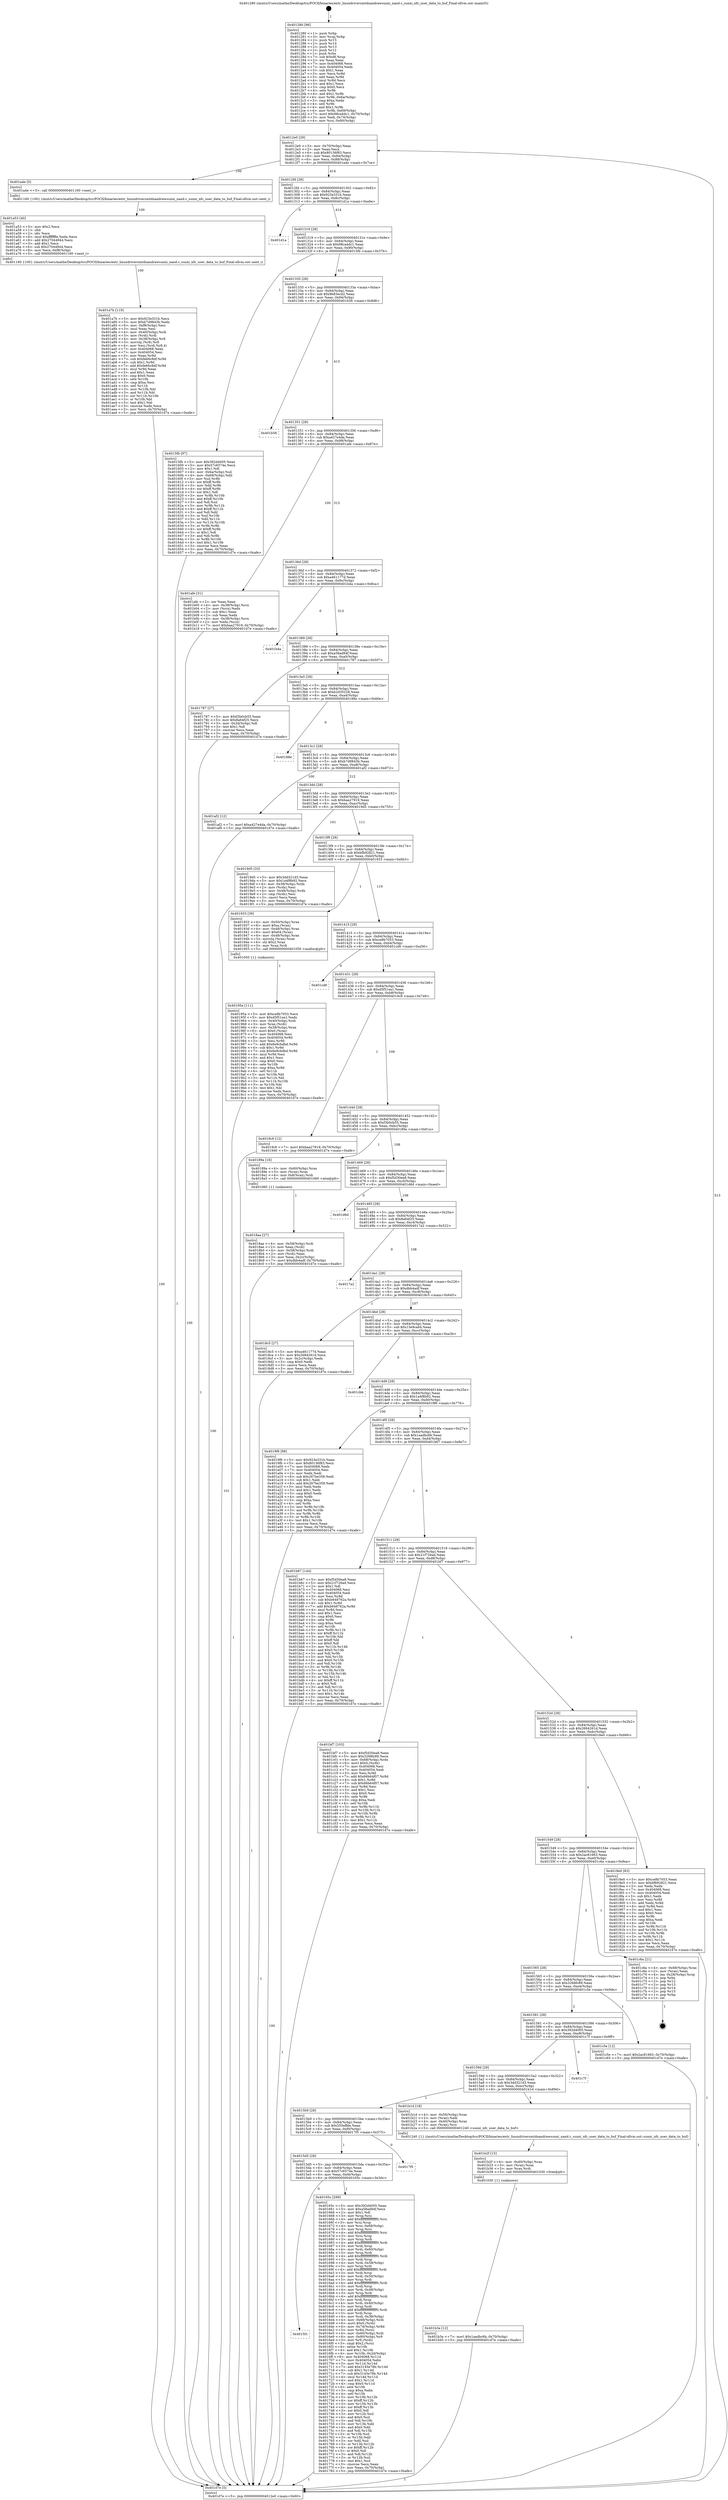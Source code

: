 digraph "0x401280" {
  label = "0x401280 (/mnt/c/Users/mathe/Desktop/tcc/POCII/binaries/extr_linuxdriversmtdnandrawsunxi_nand.c_sunxi_nfc_user_data_to_buf_Final-ollvm.out::main(0))"
  labelloc = "t"
  node[shape=record]

  Entry [label="",width=0.3,height=0.3,shape=circle,fillcolor=black,style=filled]
  "0x4012e0" [label="{
     0x4012e0 [29]\l
     | [instrs]\l
     &nbsp;&nbsp;0x4012e0 \<+3\>: mov -0x70(%rbp),%eax\l
     &nbsp;&nbsp;0x4012e3 \<+2\>: mov %eax,%ecx\l
     &nbsp;&nbsp;0x4012e5 \<+6\>: sub $0x80136f83,%ecx\l
     &nbsp;&nbsp;0x4012eb \<+6\>: mov %eax,-0x84(%rbp)\l
     &nbsp;&nbsp;0x4012f1 \<+6\>: mov %ecx,-0x88(%rbp)\l
     &nbsp;&nbsp;0x4012f7 \<+6\>: je 0000000000401a4e \<main+0x7ce\>\l
  }"]
  "0x401a4e" [label="{
     0x401a4e [5]\l
     | [instrs]\l
     &nbsp;&nbsp;0x401a4e \<+5\>: call 0000000000401160 \<next_i\>\l
     | [calls]\l
     &nbsp;&nbsp;0x401160 \{100\} (/mnt/c/Users/mathe/Desktop/tcc/POCII/binaries/extr_linuxdriversmtdnandrawsunxi_nand.c_sunxi_nfc_user_data_to_buf_Final-ollvm.out::next_i)\l
  }"]
  "0x4012fd" [label="{
     0x4012fd [28]\l
     | [instrs]\l
     &nbsp;&nbsp;0x4012fd \<+5\>: jmp 0000000000401302 \<main+0x82\>\l
     &nbsp;&nbsp;0x401302 \<+6\>: mov -0x84(%rbp),%eax\l
     &nbsp;&nbsp;0x401308 \<+5\>: sub $0x923e331b,%eax\l
     &nbsp;&nbsp;0x40130d \<+6\>: mov %eax,-0x8c(%rbp)\l
     &nbsp;&nbsp;0x401313 \<+6\>: je 0000000000401d1a \<main+0xa9a\>\l
  }"]
  Exit [label="",width=0.3,height=0.3,shape=circle,fillcolor=black,style=filled,peripheries=2]
  "0x401d1a" [label="{
     0x401d1a\l
  }", style=dashed]
  "0x401319" [label="{
     0x401319 [28]\l
     | [instrs]\l
     &nbsp;&nbsp;0x401319 \<+5\>: jmp 000000000040131e \<main+0x9e\>\l
     &nbsp;&nbsp;0x40131e \<+6\>: mov -0x84(%rbp),%eax\l
     &nbsp;&nbsp;0x401324 \<+5\>: sub $0x98ca4dc1,%eax\l
     &nbsp;&nbsp;0x401329 \<+6\>: mov %eax,-0x90(%rbp)\l
     &nbsp;&nbsp;0x40132f \<+6\>: je 00000000004015fb \<main+0x37b\>\l
  }"]
  "0x401b3e" [label="{
     0x401b3e [12]\l
     | [instrs]\l
     &nbsp;&nbsp;0x401b3e \<+7\>: movl $0x1aadbc6b,-0x70(%rbp)\l
     &nbsp;&nbsp;0x401b45 \<+5\>: jmp 0000000000401d7e \<main+0xafe\>\l
  }"]
  "0x4015fb" [label="{
     0x4015fb [97]\l
     | [instrs]\l
     &nbsp;&nbsp;0x4015fb \<+5\>: mov $0x392d4005,%eax\l
     &nbsp;&nbsp;0x401600 \<+5\>: mov $0x57c6574e,%ecx\l
     &nbsp;&nbsp;0x401605 \<+2\>: mov $0x1,%dl\l
     &nbsp;&nbsp;0x401607 \<+4\>: mov -0x6a(%rbp),%sil\l
     &nbsp;&nbsp;0x40160b \<+4\>: mov -0x69(%rbp),%dil\l
     &nbsp;&nbsp;0x40160f \<+3\>: mov %sil,%r8b\l
     &nbsp;&nbsp;0x401612 \<+4\>: xor $0xff,%r8b\l
     &nbsp;&nbsp;0x401616 \<+3\>: mov %dil,%r9b\l
     &nbsp;&nbsp;0x401619 \<+4\>: xor $0xff,%r9b\l
     &nbsp;&nbsp;0x40161d \<+3\>: xor $0x1,%dl\l
     &nbsp;&nbsp;0x401620 \<+3\>: mov %r8b,%r10b\l
     &nbsp;&nbsp;0x401623 \<+4\>: and $0xff,%r10b\l
     &nbsp;&nbsp;0x401627 \<+3\>: and %dl,%sil\l
     &nbsp;&nbsp;0x40162a \<+3\>: mov %r9b,%r11b\l
     &nbsp;&nbsp;0x40162d \<+4\>: and $0xff,%r11b\l
     &nbsp;&nbsp;0x401631 \<+3\>: and %dl,%dil\l
     &nbsp;&nbsp;0x401634 \<+3\>: or %sil,%r10b\l
     &nbsp;&nbsp;0x401637 \<+3\>: or %dil,%r11b\l
     &nbsp;&nbsp;0x40163a \<+3\>: xor %r11b,%r10b\l
     &nbsp;&nbsp;0x40163d \<+3\>: or %r9b,%r8b\l
     &nbsp;&nbsp;0x401640 \<+4\>: xor $0xff,%r8b\l
     &nbsp;&nbsp;0x401644 \<+3\>: or $0x1,%dl\l
     &nbsp;&nbsp;0x401647 \<+3\>: and %dl,%r8b\l
     &nbsp;&nbsp;0x40164a \<+3\>: or %r8b,%r10b\l
     &nbsp;&nbsp;0x40164d \<+4\>: test $0x1,%r10b\l
     &nbsp;&nbsp;0x401651 \<+3\>: cmovne %ecx,%eax\l
     &nbsp;&nbsp;0x401654 \<+3\>: mov %eax,-0x70(%rbp)\l
     &nbsp;&nbsp;0x401657 \<+5\>: jmp 0000000000401d7e \<main+0xafe\>\l
  }"]
  "0x401335" [label="{
     0x401335 [28]\l
     | [instrs]\l
     &nbsp;&nbsp;0x401335 \<+5\>: jmp 000000000040133a \<main+0xba\>\l
     &nbsp;&nbsp;0x40133a \<+6\>: mov -0x84(%rbp),%eax\l
     &nbsp;&nbsp;0x401340 \<+5\>: sub $0x9b83ecd2,%eax\l
     &nbsp;&nbsp;0x401345 \<+6\>: mov %eax,-0x94(%rbp)\l
     &nbsp;&nbsp;0x40134b \<+6\>: je 0000000000401b56 \<main+0x8d6\>\l
  }"]
  "0x401d7e" [label="{
     0x401d7e [5]\l
     | [instrs]\l
     &nbsp;&nbsp;0x401d7e \<+5\>: jmp 00000000004012e0 \<main+0x60\>\l
  }"]
  "0x401280" [label="{
     0x401280 [96]\l
     | [instrs]\l
     &nbsp;&nbsp;0x401280 \<+1\>: push %rbp\l
     &nbsp;&nbsp;0x401281 \<+3\>: mov %rsp,%rbp\l
     &nbsp;&nbsp;0x401284 \<+2\>: push %r15\l
     &nbsp;&nbsp;0x401286 \<+2\>: push %r14\l
     &nbsp;&nbsp;0x401288 \<+2\>: push %r13\l
     &nbsp;&nbsp;0x40128a \<+2\>: push %r12\l
     &nbsp;&nbsp;0x40128c \<+1\>: push %rbx\l
     &nbsp;&nbsp;0x40128d \<+7\>: sub $0xd8,%rsp\l
     &nbsp;&nbsp;0x401294 \<+2\>: xor %eax,%eax\l
     &nbsp;&nbsp;0x401296 \<+7\>: mov 0x404068,%ecx\l
     &nbsp;&nbsp;0x40129d \<+7\>: mov 0x404054,%edx\l
     &nbsp;&nbsp;0x4012a4 \<+3\>: sub $0x1,%eax\l
     &nbsp;&nbsp;0x4012a7 \<+3\>: mov %ecx,%r8d\l
     &nbsp;&nbsp;0x4012aa \<+3\>: add %eax,%r8d\l
     &nbsp;&nbsp;0x4012ad \<+4\>: imul %r8d,%ecx\l
     &nbsp;&nbsp;0x4012b1 \<+3\>: and $0x1,%ecx\l
     &nbsp;&nbsp;0x4012b4 \<+3\>: cmp $0x0,%ecx\l
     &nbsp;&nbsp;0x4012b7 \<+4\>: sete %r9b\l
     &nbsp;&nbsp;0x4012bb \<+4\>: and $0x1,%r9b\l
     &nbsp;&nbsp;0x4012bf \<+4\>: mov %r9b,-0x6a(%rbp)\l
     &nbsp;&nbsp;0x4012c3 \<+3\>: cmp $0xa,%edx\l
     &nbsp;&nbsp;0x4012c6 \<+4\>: setl %r9b\l
     &nbsp;&nbsp;0x4012ca \<+4\>: and $0x1,%r9b\l
     &nbsp;&nbsp;0x4012ce \<+4\>: mov %r9b,-0x69(%rbp)\l
     &nbsp;&nbsp;0x4012d2 \<+7\>: movl $0x98ca4dc1,-0x70(%rbp)\l
     &nbsp;&nbsp;0x4012d9 \<+3\>: mov %edi,-0x74(%rbp)\l
     &nbsp;&nbsp;0x4012dc \<+4\>: mov %rsi,-0x80(%rbp)\l
  }"]
  "0x401b2f" [label="{
     0x401b2f [15]\l
     | [instrs]\l
     &nbsp;&nbsp;0x401b2f \<+4\>: mov -0x40(%rbp),%rax\l
     &nbsp;&nbsp;0x401b33 \<+3\>: mov (%rax),%rax\l
     &nbsp;&nbsp;0x401b36 \<+3\>: mov %rax,%rdi\l
     &nbsp;&nbsp;0x401b39 \<+5\>: call 0000000000401030 \<free@plt\>\l
     | [calls]\l
     &nbsp;&nbsp;0x401030 \{1\} (unknown)\l
  }"]
  "0x401b56" [label="{
     0x401b56\l
  }", style=dashed]
  "0x401351" [label="{
     0x401351 [28]\l
     | [instrs]\l
     &nbsp;&nbsp;0x401351 \<+5\>: jmp 0000000000401356 \<main+0xd6\>\l
     &nbsp;&nbsp;0x401356 \<+6\>: mov -0x84(%rbp),%eax\l
     &nbsp;&nbsp;0x40135c \<+5\>: sub $0xa427e4da,%eax\l
     &nbsp;&nbsp;0x401361 \<+6\>: mov %eax,-0x98(%rbp)\l
     &nbsp;&nbsp;0x401367 \<+6\>: je 0000000000401afe \<main+0x87e\>\l
  }"]
  "0x401a7b" [label="{
     0x401a7b [119]\l
     | [instrs]\l
     &nbsp;&nbsp;0x401a7b \<+5\>: mov $0x923e331b,%ecx\l
     &nbsp;&nbsp;0x401a80 \<+5\>: mov $0xb7d9843b,%edx\l
     &nbsp;&nbsp;0x401a85 \<+6\>: mov -0xf8(%rbp),%esi\l
     &nbsp;&nbsp;0x401a8b \<+3\>: imul %eax,%esi\l
     &nbsp;&nbsp;0x401a8e \<+4\>: mov -0x40(%rbp),%rdi\l
     &nbsp;&nbsp;0x401a92 \<+3\>: mov (%rdi),%rdi\l
     &nbsp;&nbsp;0x401a95 \<+4\>: mov -0x38(%rbp),%r8\l
     &nbsp;&nbsp;0x401a99 \<+3\>: movslq (%r8),%r8\l
     &nbsp;&nbsp;0x401a9c \<+4\>: mov %esi,(%rdi,%r8,4)\l
     &nbsp;&nbsp;0x401aa0 \<+7\>: mov 0x404068,%eax\l
     &nbsp;&nbsp;0x401aa7 \<+7\>: mov 0x404054,%esi\l
     &nbsp;&nbsp;0x401aae \<+3\>: mov %eax,%r9d\l
     &nbsp;&nbsp;0x401ab1 \<+7\>: sub $0xfe66c8df,%r9d\l
     &nbsp;&nbsp;0x401ab8 \<+4\>: sub $0x1,%r9d\l
     &nbsp;&nbsp;0x401abc \<+7\>: add $0xfe66c8df,%r9d\l
     &nbsp;&nbsp;0x401ac3 \<+4\>: imul %r9d,%eax\l
     &nbsp;&nbsp;0x401ac7 \<+3\>: and $0x1,%eax\l
     &nbsp;&nbsp;0x401aca \<+3\>: cmp $0x0,%eax\l
     &nbsp;&nbsp;0x401acd \<+4\>: sete %r10b\l
     &nbsp;&nbsp;0x401ad1 \<+3\>: cmp $0xa,%esi\l
     &nbsp;&nbsp;0x401ad4 \<+4\>: setl %r11b\l
     &nbsp;&nbsp;0x401ad8 \<+3\>: mov %r10b,%bl\l
     &nbsp;&nbsp;0x401adb \<+3\>: and %r11b,%bl\l
     &nbsp;&nbsp;0x401ade \<+3\>: xor %r11b,%r10b\l
     &nbsp;&nbsp;0x401ae1 \<+3\>: or %r10b,%bl\l
     &nbsp;&nbsp;0x401ae4 \<+3\>: test $0x1,%bl\l
     &nbsp;&nbsp;0x401ae7 \<+3\>: cmovne %edx,%ecx\l
     &nbsp;&nbsp;0x401aea \<+3\>: mov %ecx,-0x70(%rbp)\l
     &nbsp;&nbsp;0x401aed \<+5\>: jmp 0000000000401d7e \<main+0xafe\>\l
  }"]
  "0x401afe" [label="{
     0x401afe [31]\l
     | [instrs]\l
     &nbsp;&nbsp;0x401afe \<+2\>: xor %eax,%eax\l
     &nbsp;&nbsp;0x401b00 \<+4\>: mov -0x38(%rbp),%rcx\l
     &nbsp;&nbsp;0x401b04 \<+2\>: mov (%rcx),%edx\l
     &nbsp;&nbsp;0x401b06 \<+3\>: sub $0x1,%eax\l
     &nbsp;&nbsp;0x401b09 \<+2\>: sub %eax,%edx\l
     &nbsp;&nbsp;0x401b0b \<+4\>: mov -0x38(%rbp),%rcx\l
     &nbsp;&nbsp;0x401b0f \<+2\>: mov %edx,(%rcx)\l
     &nbsp;&nbsp;0x401b11 \<+7\>: movl $0xbaa27919,-0x70(%rbp)\l
     &nbsp;&nbsp;0x401b18 \<+5\>: jmp 0000000000401d7e \<main+0xafe\>\l
  }"]
  "0x40136d" [label="{
     0x40136d [28]\l
     | [instrs]\l
     &nbsp;&nbsp;0x40136d \<+5\>: jmp 0000000000401372 \<main+0xf2\>\l
     &nbsp;&nbsp;0x401372 \<+6\>: mov -0x84(%rbp),%eax\l
     &nbsp;&nbsp;0x401378 \<+5\>: sub $0xa461177d,%eax\l
     &nbsp;&nbsp;0x40137d \<+6\>: mov %eax,-0x9c(%rbp)\l
     &nbsp;&nbsp;0x401383 \<+6\>: je 0000000000401b4a \<main+0x8ca\>\l
  }"]
  "0x401a53" [label="{
     0x401a53 [40]\l
     | [instrs]\l
     &nbsp;&nbsp;0x401a53 \<+5\>: mov $0x2,%ecx\l
     &nbsp;&nbsp;0x401a58 \<+1\>: cltd\l
     &nbsp;&nbsp;0x401a59 \<+2\>: idiv %ecx\l
     &nbsp;&nbsp;0x401a5b \<+6\>: imul $0xfffffffe,%edx,%ecx\l
     &nbsp;&nbsp;0x401a61 \<+6\>: add $0x27044944,%ecx\l
     &nbsp;&nbsp;0x401a67 \<+3\>: add $0x1,%ecx\l
     &nbsp;&nbsp;0x401a6a \<+6\>: sub $0x27044944,%ecx\l
     &nbsp;&nbsp;0x401a70 \<+6\>: mov %ecx,-0xf8(%rbp)\l
     &nbsp;&nbsp;0x401a76 \<+5\>: call 0000000000401160 \<next_i\>\l
     | [calls]\l
     &nbsp;&nbsp;0x401160 \{100\} (/mnt/c/Users/mathe/Desktop/tcc/POCII/binaries/extr_linuxdriversmtdnandrawsunxi_nand.c_sunxi_nfc_user_data_to_buf_Final-ollvm.out::next_i)\l
  }"]
  "0x401b4a" [label="{
     0x401b4a\l
  }", style=dashed]
  "0x401389" [label="{
     0x401389 [28]\l
     | [instrs]\l
     &nbsp;&nbsp;0x401389 \<+5\>: jmp 000000000040138e \<main+0x10e\>\l
     &nbsp;&nbsp;0x40138e \<+6\>: mov -0x84(%rbp),%eax\l
     &nbsp;&nbsp;0x401394 \<+5\>: sub $0xa58ad84f,%eax\l
     &nbsp;&nbsp;0x401399 \<+6\>: mov %eax,-0xa0(%rbp)\l
     &nbsp;&nbsp;0x40139f \<+6\>: je 0000000000401787 \<main+0x507\>\l
  }"]
  "0x40195a" [label="{
     0x40195a [111]\l
     | [instrs]\l
     &nbsp;&nbsp;0x40195a \<+5\>: mov $0xce8b7053,%ecx\l
     &nbsp;&nbsp;0x40195f \<+5\>: mov $0xd5f51ea1,%edx\l
     &nbsp;&nbsp;0x401964 \<+4\>: mov -0x40(%rbp),%rdi\l
     &nbsp;&nbsp;0x401968 \<+3\>: mov %rax,(%rdi)\l
     &nbsp;&nbsp;0x40196b \<+4\>: mov -0x38(%rbp),%rax\l
     &nbsp;&nbsp;0x40196f \<+6\>: movl $0x0,(%rax)\l
     &nbsp;&nbsp;0x401975 \<+7\>: mov 0x404068,%esi\l
     &nbsp;&nbsp;0x40197c \<+8\>: mov 0x404054,%r8d\l
     &nbsp;&nbsp;0x401984 \<+3\>: mov %esi,%r9d\l
     &nbsp;&nbsp;0x401987 \<+7\>: add $0x6e9cbdbd,%r9d\l
     &nbsp;&nbsp;0x40198e \<+4\>: sub $0x1,%r9d\l
     &nbsp;&nbsp;0x401992 \<+7\>: sub $0x6e9cbdbd,%r9d\l
     &nbsp;&nbsp;0x401999 \<+4\>: imul %r9d,%esi\l
     &nbsp;&nbsp;0x40199d \<+3\>: and $0x1,%esi\l
     &nbsp;&nbsp;0x4019a0 \<+3\>: cmp $0x0,%esi\l
     &nbsp;&nbsp;0x4019a3 \<+4\>: sete %r10b\l
     &nbsp;&nbsp;0x4019a7 \<+4\>: cmp $0xa,%r8d\l
     &nbsp;&nbsp;0x4019ab \<+4\>: setl %r11b\l
     &nbsp;&nbsp;0x4019af \<+3\>: mov %r10b,%bl\l
     &nbsp;&nbsp;0x4019b2 \<+3\>: and %r11b,%bl\l
     &nbsp;&nbsp;0x4019b5 \<+3\>: xor %r11b,%r10b\l
     &nbsp;&nbsp;0x4019b8 \<+3\>: or %r10b,%bl\l
     &nbsp;&nbsp;0x4019bb \<+3\>: test $0x1,%bl\l
     &nbsp;&nbsp;0x4019be \<+3\>: cmovne %edx,%ecx\l
     &nbsp;&nbsp;0x4019c1 \<+3\>: mov %ecx,-0x70(%rbp)\l
     &nbsp;&nbsp;0x4019c4 \<+5\>: jmp 0000000000401d7e \<main+0xafe\>\l
  }"]
  "0x401787" [label="{
     0x401787 [27]\l
     | [instrs]\l
     &nbsp;&nbsp;0x401787 \<+5\>: mov $0xf3b0cb55,%eax\l
     &nbsp;&nbsp;0x40178c \<+5\>: mov $0x8a64f25,%ecx\l
     &nbsp;&nbsp;0x401791 \<+3\>: mov -0x2d(%rbp),%dl\l
     &nbsp;&nbsp;0x401794 \<+3\>: test $0x1,%dl\l
     &nbsp;&nbsp;0x401797 \<+3\>: cmovne %ecx,%eax\l
     &nbsp;&nbsp;0x40179a \<+3\>: mov %eax,-0x70(%rbp)\l
     &nbsp;&nbsp;0x40179d \<+5\>: jmp 0000000000401d7e \<main+0xafe\>\l
  }"]
  "0x4013a5" [label="{
     0x4013a5 [28]\l
     | [instrs]\l
     &nbsp;&nbsp;0x4013a5 \<+5\>: jmp 00000000004013aa \<main+0x12a\>\l
     &nbsp;&nbsp;0x4013aa \<+6\>: mov -0x84(%rbp),%eax\l
     &nbsp;&nbsp;0x4013b0 \<+5\>: sub $0xb2d35228,%eax\l
     &nbsp;&nbsp;0x4013b5 \<+6\>: mov %eax,-0xa4(%rbp)\l
     &nbsp;&nbsp;0x4013bb \<+6\>: je 000000000040188e \<main+0x60e\>\l
  }"]
  "0x4018aa" [label="{
     0x4018aa [27]\l
     | [instrs]\l
     &nbsp;&nbsp;0x4018aa \<+4\>: mov -0x58(%rbp),%rdi\l
     &nbsp;&nbsp;0x4018ae \<+2\>: mov %eax,(%rdi)\l
     &nbsp;&nbsp;0x4018b0 \<+4\>: mov -0x58(%rbp),%rdi\l
     &nbsp;&nbsp;0x4018b4 \<+2\>: mov (%rdi),%eax\l
     &nbsp;&nbsp;0x4018b6 \<+3\>: mov %eax,-0x2c(%rbp)\l
     &nbsp;&nbsp;0x4018b9 \<+7\>: movl $0xdbb4adf,-0x70(%rbp)\l
     &nbsp;&nbsp;0x4018c0 \<+5\>: jmp 0000000000401d7e \<main+0xafe\>\l
  }"]
  "0x40188e" [label="{
     0x40188e\l
  }", style=dashed]
  "0x4013c1" [label="{
     0x4013c1 [28]\l
     | [instrs]\l
     &nbsp;&nbsp;0x4013c1 \<+5\>: jmp 00000000004013c6 \<main+0x146\>\l
     &nbsp;&nbsp;0x4013c6 \<+6\>: mov -0x84(%rbp),%eax\l
     &nbsp;&nbsp;0x4013cc \<+5\>: sub $0xb7d9843b,%eax\l
     &nbsp;&nbsp;0x4013d1 \<+6\>: mov %eax,-0xa8(%rbp)\l
     &nbsp;&nbsp;0x4013d7 \<+6\>: je 0000000000401af2 \<main+0x872\>\l
  }"]
  "0x4015f1" [label="{
     0x4015f1\l
  }", style=dashed]
  "0x401af2" [label="{
     0x401af2 [12]\l
     | [instrs]\l
     &nbsp;&nbsp;0x401af2 \<+7\>: movl $0xa427e4da,-0x70(%rbp)\l
     &nbsp;&nbsp;0x401af9 \<+5\>: jmp 0000000000401d7e \<main+0xafe\>\l
  }"]
  "0x4013dd" [label="{
     0x4013dd [28]\l
     | [instrs]\l
     &nbsp;&nbsp;0x4013dd \<+5\>: jmp 00000000004013e2 \<main+0x162\>\l
     &nbsp;&nbsp;0x4013e2 \<+6\>: mov -0x84(%rbp),%eax\l
     &nbsp;&nbsp;0x4013e8 \<+5\>: sub $0xbaa27919,%eax\l
     &nbsp;&nbsp;0x4013ed \<+6\>: mov %eax,-0xac(%rbp)\l
     &nbsp;&nbsp;0x4013f3 \<+6\>: je 00000000004019d5 \<main+0x755\>\l
  }"]
  "0x40165c" [label="{
     0x40165c [299]\l
     | [instrs]\l
     &nbsp;&nbsp;0x40165c \<+5\>: mov $0x392d4005,%eax\l
     &nbsp;&nbsp;0x401661 \<+5\>: mov $0xa58ad84f,%ecx\l
     &nbsp;&nbsp;0x401666 \<+2\>: mov $0x1,%dl\l
     &nbsp;&nbsp;0x401668 \<+3\>: mov %rsp,%rsi\l
     &nbsp;&nbsp;0x40166b \<+4\>: add $0xfffffffffffffff0,%rsi\l
     &nbsp;&nbsp;0x40166f \<+3\>: mov %rsi,%rsp\l
     &nbsp;&nbsp;0x401672 \<+4\>: mov %rsi,-0x68(%rbp)\l
     &nbsp;&nbsp;0x401676 \<+3\>: mov %rsp,%rsi\l
     &nbsp;&nbsp;0x401679 \<+4\>: add $0xfffffffffffffff0,%rsi\l
     &nbsp;&nbsp;0x40167d \<+3\>: mov %rsi,%rsp\l
     &nbsp;&nbsp;0x401680 \<+3\>: mov %rsp,%rdi\l
     &nbsp;&nbsp;0x401683 \<+4\>: add $0xfffffffffffffff0,%rdi\l
     &nbsp;&nbsp;0x401687 \<+3\>: mov %rdi,%rsp\l
     &nbsp;&nbsp;0x40168a \<+4\>: mov %rdi,-0x60(%rbp)\l
     &nbsp;&nbsp;0x40168e \<+3\>: mov %rsp,%rdi\l
     &nbsp;&nbsp;0x401691 \<+4\>: add $0xfffffffffffffff0,%rdi\l
     &nbsp;&nbsp;0x401695 \<+3\>: mov %rdi,%rsp\l
     &nbsp;&nbsp;0x401698 \<+4\>: mov %rdi,-0x58(%rbp)\l
     &nbsp;&nbsp;0x40169c \<+3\>: mov %rsp,%rdi\l
     &nbsp;&nbsp;0x40169f \<+4\>: add $0xfffffffffffffff0,%rdi\l
     &nbsp;&nbsp;0x4016a3 \<+3\>: mov %rdi,%rsp\l
     &nbsp;&nbsp;0x4016a6 \<+4\>: mov %rdi,-0x50(%rbp)\l
     &nbsp;&nbsp;0x4016aa \<+3\>: mov %rsp,%rdi\l
     &nbsp;&nbsp;0x4016ad \<+4\>: add $0xfffffffffffffff0,%rdi\l
     &nbsp;&nbsp;0x4016b1 \<+3\>: mov %rdi,%rsp\l
     &nbsp;&nbsp;0x4016b4 \<+4\>: mov %rdi,-0x48(%rbp)\l
     &nbsp;&nbsp;0x4016b8 \<+3\>: mov %rsp,%rdi\l
     &nbsp;&nbsp;0x4016bb \<+4\>: add $0xfffffffffffffff0,%rdi\l
     &nbsp;&nbsp;0x4016bf \<+3\>: mov %rdi,%rsp\l
     &nbsp;&nbsp;0x4016c2 \<+4\>: mov %rdi,-0x40(%rbp)\l
     &nbsp;&nbsp;0x4016c6 \<+3\>: mov %rsp,%rdi\l
     &nbsp;&nbsp;0x4016c9 \<+4\>: add $0xfffffffffffffff0,%rdi\l
     &nbsp;&nbsp;0x4016cd \<+3\>: mov %rdi,%rsp\l
     &nbsp;&nbsp;0x4016d0 \<+4\>: mov %rdi,-0x38(%rbp)\l
     &nbsp;&nbsp;0x4016d4 \<+4\>: mov -0x68(%rbp),%rdi\l
     &nbsp;&nbsp;0x4016d8 \<+6\>: movl $0x0,(%rdi)\l
     &nbsp;&nbsp;0x4016de \<+4\>: mov -0x74(%rbp),%r8d\l
     &nbsp;&nbsp;0x4016e2 \<+3\>: mov %r8d,(%rsi)\l
     &nbsp;&nbsp;0x4016e5 \<+4\>: mov -0x60(%rbp),%rdi\l
     &nbsp;&nbsp;0x4016e9 \<+4\>: mov -0x80(%rbp),%r9\l
     &nbsp;&nbsp;0x4016ed \<+3\>: mov %r9,(%rdi)\l
     &nbsp;&nbsp;0x4016f0 \<+3\>: cmpl $0x2,(%rsi)\l
     &nbsp;&nbsp;0x4016f3 \<+4\>: setne %r10b\l
     &nbsp;&nbsp;0x4016f7 \<+4\>: and $0x1,%r10b\l
     &nbsp;&nbsp;0x4016fb \<+4\>: mov %r10b,-0x2d(%rbp)\l
     &nbsp;&nbsp;0x4016ff \<+8\>: mov 0x404068,%r11d\l
     &nbsp;&nbsp;0x401707 \<+7\>: mov 0x404054,%ebx\l
     &nbsp;&nbsp;0x40170e \<+3\>: mov %r11d,%r14d\l
     &nbsp;&nbsp;0x401711 \<+7\>: add $0x3145e78b,%r14d\l
     &nbsp;&nbsp;0x401718 \<+4\>: sub $0x1,%r14d\l
     &nbsp;&nbsp;0x40171c \<+7\>: sub $0x3145e78b,%r14d\l
     &nbsp;&nbsp;0x401723 \<+4\>: imul %r14d,%r11d\l
     &nbsp;&nbsp;0x401727 \<+4\>: and $0x1,%r11d\l
     &nbsp;&nbsp;0x40172b \<+4\>: cmp $0x0,%r11d\l
     &nbsp;&nbsp;0x40172f \<+4\>: sete %r10b\l
     &nbsp;&nbsp;0x401733 \<+3\>: cmp $0xa,%ebx\l
     &nbsp;&nbsp;0x401736 \<+4\>: setl %r15b\l
     &nbsp;&nbsp;0x40173a \<+3\>: mov %r10b,%r12b\l
     &nbsp;&nbsp;0x40173d \<+4\>: xor $0xff,%r12b\l
     &nbsp;&nbsp;0x401741 \<+3\>: mov %r15b,%r13b\l
     &nbsp;&nbsp;0x401744 \<+4\>: xor $0xff,%r13b\l
     &nbsp;&nbsp;0x401748 \<+3\>: xor $0x0,%dl\l
     &nbsp;&nbsp;0x40174b \<+3\>: mov %r12b,%sil\l
     &nbsp;&nbsp;0x40174e \<+4\>: and $0x0,%sil\l
     &nbsp;&nbsp;0x401752 \<+3\>: and %dl,%r10b\l
     &nbsp;&nbsp;0x401755 \<+3\>: mov %r13b,%dil\l
     &nbsp;&nbsp;0x401758 \<+4\>: and $0x0,%dil\l
     &nbsp;&nbsp;0x40175c \<+3\>: and %dl,%r15b\l
     &nbsp;&nbsp;0x40175f \<+3\>: or %r10b,%sil\l
     &nbsp;&nbsp;0x401762 \<+3\>: or %r15b,%dil\l
     &nbsp;&nbsp;0x401765 \<+3\>: xor %dil,%sil\l
     &nbsp;&nbsp;0x401768 \<+3\>: or %r13b,%r12b\l
     &nbsp;&nbsp;0x40176b \<+4\>: xor $0xff,%r12b\l
     &nbsp;&nbsp;0x40176f \<+3\>: or $0x0,%dl\l
     &nbsp;&nbsp;0x401772 \<+3\>: and %dl,%r12b\l
     &nbsp;&nbsp;0x401775 \<+3\>: or %r12b,%sil\l
     &nbsp;&nbsp;0x401778 \<+4\>: test $0x1,%sil\l
     &nbsp;&nbsp;0x40177c \<+3\>: cmovne %ecx,%eax\l
     &nbsp;&nbsp;0x40177f \<+3\>: mov %eax,-0x70(%rbp)\l
     &nbsp;&nbsp;0x401782 \<+5\>: jmp 0000000000401d7e \<main+0xafe\>\l
  }"]
  "0x4019d5" [label="{
     0x4019d5 [33]\l
     | [instrs]\l
     &nbsp;&nbsp;0x4019d5 \<+5\>: mov $0x3dd321d3,%eax\l
     &nbsp;&nbsp;0x4019da \<+5\>: mov $0x1a4f8b92,%ecx\l
     &nbsp;&nbsp;0x4019df \<+4\>: mov -0x38(%rbp),%rdx\l
     &nbsp;&nbsp;0x4019e3 \<+2\>: mov (%rdx),%esi\l
     &nbsp;&nbsp;0x4019e5 \<+4\>: mov -0x48(%rbp),%rdx\l
     &nbsp;&nbsp;0x4019e9 \<+2\>: cmp (%rdx),%esi\l
     &nbsp;&nbsp;0x4019eb \<+3\>: cmovl %ecx,%eax\l
     &nbsp;&nbsp;0x4019ee \<+3\>: mov %eax,-0x70(%rbp)\l
     &nbsp;&nbsp;0x4019f1 \<+5\>: jmp 0000000000401d7e \<main+0xafe\>\l
  }"]
  "0x4013f9" [label="{
     0x4013f9 [28]\l
     | [instrs]\l
     &nbsp;&nbsp;0x4013f9 \<+5\>: jmp 00000000004013fe \<main+0x17e\>\l
     &nbsp;&nbsp;0x4013fe \<+6\>: mov -0x84(%rbp),%eax\l
     &nbsp;&nbsp;0x401404 \<+5\>: sub $0xbfb92821,%eax\l
     &nbsp;&nbsp;0x401409 \<+6\>: mov %eax,-0xb0(%rbp)\l
     &nbsp;&nbsp;0x40140f \<+6\>: je 0000000000401933 \<main+0x6b3\>\l
  }"]
  "0x4015d5" [label="{
     0x4015d5 [28]\l
     | [instrs]\l
     &nbsp;&nbsp;0x4015d5 \<+5\>: jmp 00000000004015da \<main+0x35a\>\l
     &nbsp;&nbsp;0x4015da \<+6\>: mov -0x84(%rbp),%eax\l
     &nbsp;&nbsp;0x4015e0 \<+5\>: sub $0x57c6574e,%eax\l
     &nbsp;&nbsp;0x4015e5 \<+6\>: mov %eax,-0xf4(%rbp)\l
     &nbsp;&nbsp;0x4015eb \<+6\>: je 000000000040165c \<main+0x3dc\>\l
  }"]
  "0x401933" [label="{
     0x401933 [39]\l
     | [instrs]\l
     &nbsp;&nbsp;0x401933 \<+4\>: mov -0x50(%rbp),%rax\l
     &nbsp;&nbsp;0x401937 \<+6\>: movl $0xa,(%rax)\l
     &nbsp;&nbsp;0x40193d \<+4\>: mov -0x48(%rbp),%rax\l
     &nbsp;&nbsp;0x401941 \<+6\>: movl $0x64,(%rax)\l
     &nbsp;&nbsp;0x401947 \<+4\>: mov -0x48(%rbp),%rax\l
     &nbsp;&nbsp;0x40194b \<+3\>: movslq (%rax),%rax\l
     &nbsp;&nbsp;0x40194e \<+4\>: shl $0x2,%rax\l
     &nbsp;&nbsp;0x401952 \<+3\>: mov %rax,%rdi\l
     &nbsp;&nbsp;0x401955 \<+5\>: call 0000000000401050 \<malloc@plt\>\l
     | [calls]\l
     &nbsp;&nbsp;0x401050 \{1\} (unknown)\l
  }"]
  "0x401415" [label="{
     0x401415 [28]\l
     | [instrs]\l
     &nbsp;&nbsp;0x401415 \<+5\>: jmp 000000000040141a \<main+0x19a\>\l
     &nbsp;&nbsp;0x40141a \<+6\>: mov -0x84(%rbp),%eax\l
     &nbsp;&nbsp;0x401420 \<+5\>: sub $0xce8b7053,%eax\l
     &nbsp;&nbsp;0x401425 \<+6\>: mov %eax,-0xb4(%rbp)\l
     &nbsp;&nbsp;0x40142b \<+6\>: je 0000000000401cd6 \<main+0xa56\>\l
  }"]
  "0x4017f5" [label="{
     0x4017f5\l
  }", style=dashed]
  "0x401cd6" [label="{
     0x401cd6\l
  }", style=dashed]
  "0x401431" [label="{
     0x401431 [28]\l
     | [instrs]\l
     &nbsp;&nbsp;0x401431 \<+5\>: jmp 0000000000401436 \<main+0x1b6\>\l
     &nbsp;&nbsp;0x401436 \<+6\>: mov -0x84(%rbp),%eax\l
     &nbsp;&nbsp;0x40143c \<+5\>: sub $0xd5f51ea1,%eax\l
     &nbsp;&nbsp;0x401441 \<+6\>: mov %eax,-0xb8(%rbp)\l
     &nbsp;&nbsp;0x401447 \<+6\>: je 00000000004019c9 \<main+0x749\>\l
  }"]
  "0x4015b9" [label="{
     0x4015b9 [28]\l
     | [instrs]\l
     &nbsp;&nbsp;0x4015b9 \<+5\>: jmp 00000000004015be \<main+0x33e\>\l
     &nbsp;&nbsp;0x4015be \<+6\>: mov -0x84(%rbp),%eax\l
     &nbsp;&nbsp;0x4015c4 \<+5\>: sub $0x550effde,%eax\l
     &nbsp;&nbsp;0x4015c9 \<+6\>: mov %eax,-0xf0(%rbp)\l
     &nbsp;&nbsp;0x4015cf \<+6\>: je 00000000004017f5 \<main+0x575\>\l
  }"]
  "0x4019c9" [label="{
     0x4019c9 [12]\l
     | [instrs]\l
     &nbsp;&nbsp;0x4019c9 \<+7\>: movl $0xbaa27919,-0x70(%rbp)\l
     &nbsp;&nbsp;0x4019d0 \<+5\>: jmp 0000000000401d7e \<main+0xafe\>\l
  }"]
  "0x40144d" [label="{
     0x40144d [28]\l
     | [instrs]\l
     &nbsp;&nbsp;0x40144d \<+5\>: jmp 0000000000401452 \<main+0x1d2\>\l
     &nbsp;&nbsp;0x401452 \<+6\>: mov -0x84(%rbp),%eax\l
     &nbsp;&nbsp;0x401458 \<+5\>: sub $0xf3b0cb55,%eax\l
     &nbsp;&nbsp;0x40145d \<+6\>: mov %eax,-0xbc(%rbp)\l
     &nbsp;&nbsp;0x401463 \<+6\>: je 000000000040189a \<main+0x61a\>\l
  }"]
  "0x401b1d" [label="{
     0x401b1d [18]\l
     | [instrs]\l
     &nbsp;&nbsp;0x401b1d \<+4\>: mov -0x50(%rbp),%rax\l
     &nbsp;&nbsp;0x401b21 \<+2\>: mov (%rax),%edi\l
     &nbsp;&nbsp;0x401b23 \<+4\>: mov -0x40(%rbp),%rax\l
     &nbsp;&nbsp;0x401b27 \<+3\>: mov (%rax),%rsi\l
     &nbsp;&nbsp;0x401b2a \<+5\>: call 0000000000401240 \<sunxi_nfc_user_data_to_buf\>\l
     | [calls]\l
     &nbsp;&nbsp;0x401240 \{1\} (/mnt/c/Users/mathe/Desktop/tcc/POCII/binaries/extr_linuxdriversmtdnandrawsunxi_nand.c_sunxi_nfc_user_data_to_buf_Final-ollvm.out::sunxi_nfc_user_data_to_buf)\l
  }"]
  "0x40189a" [label="{
     0x40189a [16]\l
     | [instrs]\l
     &nbsp;&nbsp;0x40189a \<+4\>: mov -0x60(%rbp),%rax\l
     &nbsp;&nbsp;0x40189e \<+3\>: mov (%rax),%rax\l
     &nbsp;&nbsp;0x4018a1 \<+4\>: mov 0x8(%rax),%rdi\l
     &nbsp;&nbsp;0x4018a5 \<+5\>: call 0000000000401060 \<atoi@plt\>\l
     | [calls]\l
     &nbsp;&nbsp;0x401060 \{1\} (unknown)\l
  }"]
  "0x401469" [label="{
     0x401469 [28]\l
     | [instrs]\l
     &nbsp;&nbsp;0x401469 \<+5\>: jmp 000000000040146e \<main+0x1ee\>\l
     &nbsp;&nbsp;0x40146e \<+6\>: mov -0x84(%rbp),%eax\l
     &nbsp;&nbsp;0x401474 \<+5\>: sub $0xf5d30ea8,%eax\l
     &nbsp;&nbsp;0x401479 \<+6\>: mov %eax,-0xc0(%rbp)\l
     &nbsp;&nbsp;0x40147f \<+6\>: je 0000000000401d6d \<main+0xaed\>\l
  }"]
  "0x40159d" [label="{
     0x40159d [28]\l
     | [instrs]\l
     &nbsp;&nbsp;0x40159d \<+5\>: jmp 00000000004015a2 \<main+0x322\>\l
     &nbsp;&nbsp;0x4015a2 \<+6\>: mov -0x84(%rbp),%eax\l
     &nbsp;&nbsp;0x4015a8 \<+5\>: sub $0x3dd321d3,%eax\l
     &nbsp;&nbsp;0x4015ad \<+6\>: mov %eax,-0xec(%rbp)\l
     &nbsp;&nbsp;0x4015b3 \<+6\>: je 0000000000401b1d \<main+0x89d\>\l
  }"]
  "0x401d6d" [label="{
     0x401d6d\l
  }", style=dashed]
  "0x401485" [label="{
     0x401485 [28]\l
     | [instrs]\l
     &nbsp;&nbsp;0x401485 \<+5\>: jmp 000000000040148a \<main+0x20a\>\l
     &nbsp;&nbsp;0x40148a \<+6\>: mov -0x84(%rbp),%eax\l
     &nbsp;&nbsp;0x401490 \<+5\>: sub $0x8a64f25,%eax\l
     &nbsp;&nbsp;0x401495 \<+6\>: mov %eax,-0xc4(%rbp)\l
     &nbsp;&nbsp;0x40149b \<+6\>: je 00000000004017a2 \<main+0x522\>\l
  }"]
  "0x401c7f" [label="{
     0x401c7f\l
  }", style=dashed]
  "0x4017a2" [label="{
     0x4017a2\l
  }", style=dashed]
  "0x4014a1" [label="{
     0x4014a1 [28]\l
     | [instrs]\l
     &nbsp;&nbsp;0x4014a1 \<+5\>: jmp 00000000004014a6 \<main+0x226\>\l
     &nbsp;&nbsp;0x4014a6 \<+6\>: mov -0x84(%rbp),%eax\l
     &nbsp;&nbsp;0x4014ac \<+5\>: sub $0xdbb4adf,%eax\l
     &nbsp;&nbsp;0x4014b1 \<+6\>: mov %eax,-0xc8(%rbp)\l
     &nbsp;&nbsp;0x4014b7 \<+6\>: je 00000000004018c5 \<main+0x645\>\l
  }"]
  "0x401581" [label="{
     0x401581 [28]\l
     | [instrs]\l
     &nbsp;&nbsp;0x401581 \<+5\>: jmp 0000000000401586 \<main+0x306\>\l
     &nbsp;&nbsp;0x401586 \<+6\>: mov -0x84(%rbp),%eax\l
     &nbsp;&nbsp;0x40158c \<+5\>: sub $0x392d4005,%eax\l
     &nbsp;&nbsp;0x401591 \<+6\>: mov %eax,-0xe8(%rbp)\l
     &nbsp;&nbsp;0x401597 \<+6\>: je 0000000000401c7f \<main+0x9ff\>\l
  }"]
  "0x4018c5" [label="{
     0x4018c5 [27]\l
     | [instrs]\l
     &nbsp;&nbsp;0x4018c5 \<+5\>: mov $0xa461177d,%eax\l
     &nbsp;&nbsp;0x4018ca \<+5\>: mov $0x2684261d,%ecx\l
     &nbsp;&nbsp;0x4018cf \<+3\>: mov -0x2c(%rbp),%edx\l
     &nbsp;&nbsp;0x4018d2 \<+3\>: cmp $0x0,%edx\l
     &nbsp;&nbsp;0x4018d5 \<+3\>: cmove %ecx,%eax\l
     &nbsp;&nbsp;0x4018d8 \<+3\>: mov %eax,-0x70(%rbp)\l
     &nbsp;&nbsp;0x4018db \<+5\>: jmp 0000000000401d7e \<main+0xafe\>\l
  }"]
  "0x4014bd" [label="{
     0x4014bd [28]\l
     | [instrs]\l
     &nbsp;&nbsp;0x4014bd \<+5\>: jmp 00000000004014c2 \<main+0x242\>\l
     &nbsp;&nbsp;0x4014c2 \<+6\>: mov -0x84(%rbp),%eax\l
     &nbsp;&nbsp;0x4014c8 \<+5\>: sub $0x13e9cab4,%eax\l
     &nbsp;&nbsp;0x4014cd \<+6\>: mov %eax,-0xcc(%rbp)\l
     &nbsp;&nbsp;0x4014d3 \<+6\>: je 0000000000401cbb \<main+0xa3b\>\l
  }"]
  "0x401c5e" [label="{
     0x401c5e [12]\l
     | [instrs]\l
     &nbsp;&nbsp;0x401c5e \<+7\>: movl $0x2ac81663,-0x70(%rbp)\l
     &nbsp;&nbsp;0x401c65 \<+5\>: jmp 0000000000401d7e \<main+0xafe\>\l
  }"]
  "0x401cbb" [label="{
     0x401cbb\l
  }", style=dashed]
  "0x4014d9" [label="{
     0x4014d9 [28]\l
     | [instrs]\l
     &nbsp;&nbsp;0x4014d9 \<+5\>: jmp 00000000004014de \<main+0x25e\>\l
     &nbsp;&nbsp;0x4014de \<+6\>: mov -0x84(%rbp),%eax\l
     &nbsp;&nbsp;0x4014e4 \<+5\>: sub $0x1a4f8b92,%eax\l
     &nbsp;&nbsp;0x4014e9 \<+6\>: mov %eax,-0xd0(%rbp)\l
     &nbsp;&nbsp;0x4014ef \<+6\>: je 00000000004019f6 \<main+0x776\>\l
  }"]
  "0x401565" [label="{
     0x401565 [28]\l
     | [instrs]\l
     &nbsp;&nbsp;0x401565 \<+5\>: jmp 000000000040156a \<main+0x2ea\>\l
     &nbsp;&nbsp;0x40156a \<+6\>: mov -0x84(%rbp),%eax\l
     &nbsp;&nbsp;0x401570 \<+5\>: sub $0x3268fc89,%eax\l
     &nbsp;&nbsp;0x401575 \<+6\>: mov %eax,-0xe4(%rbp)\l
     &nbsp;&nbsp;0x40157b \<+6\>: je 0000000000401c5e \<main+0x9de\>\l
  }"]
  "0x4019f6" [label="{
     0x4019f6 [88]\l
     | [instrs]\l
     &nbsp;&nbsp;0x4019f6 \<+5\>: mov $0x923e331b,%eax\l
     &nbsp;&nbsp;0x4019fb \<+5\>: mov $0x80136f83,%ecx\l
     &nbsp;&nbsp;0x401a00 \<+7\>: mov 0x404068,%edx\l
     &nbsp;&nbsp;0x401a07 \<+7\>: mov 0x404054,%esi\l
     &nbsp;&nbsp;0x401a0e \<+2\>: mov %edx,%edi\l
     &nbsp;&nbsp;0x401a10 \<+6\>: sub $0x267be358,%edi\l
     &nbsp;&nbsp;0x401a16 \<+3\>: sub $0x1,%edi\l
     &nbsp;&nbsp;0x401a19 \<+6\>: add $0x267be358,%edi\l
     &nbsp;&nbsp;0x401a1f \<+3\>: imul %edi,%edx\l
     &nbsp;&nbsp;0x401a22 \<+3\>: and $0x1,%edx\l
     &nbsp;&nbsp;0x401a25 \<+3\>: cmp $0x0,%edx\l
     &nbsp;&nbsp;0x401a28 \<+4\>: sete %r8b\l
     &nbsp;&nbsp;0x401a2c \<+3\>: cmp $0xa,%esi\l
     &nbsp;&nbsp;0x401a2f \<+4\>: setl %r9b\l
     &nbsp;&nbsp;0x401a33 \<+3\>: mov %r8b,%r10b\l
     &nbsp;&nbsp;0x401a36 \<+3\>: and %r9b,%r10b\l
     &nbsp;&nbsp;0x401a39 \<+3\>: xor %r9b,%r8b\l
     &nbsp;&nbsp;0x401a3c \<+3\>: or %r8b,%r10b\l
     &nbsp;&nbsp;0x401a3f \<+4\>: test $0x1,%r10b\l
     &nbsp;&nbsp;0x401a43 \<+3\>: cmovne %ecx,%eax\l
     &nbsp;&nbsp;0x401a46 \<+3\>: mov %eax,-0x70(%rbp)\l
     &nbsp;&nbsp;0x401a49 \<+5\>: jmp 0000000000401d7e \<main+0xafe\>\l
  }"]
  "0x4014f5" [label="{
     0x4014f5 [28]\l
     | [instrs]\l
     &nbsp;&nbsp;0x4014f5 \<+5\>: jmp 00000000004014fa \<main+0x27a\>\l
     &nbsp;&nbsp;0x4014fa \<+6\>: mov -0x84(%rbp),%eax\l
     &nbsp;&nbsp;0x401500 \<+5\>: sub $0x1aadbc6b,%eax\l
     &nbsp;&nbsp;0x401505 \<+6\>: mov %eax,-0xd4(%rbp)\l
     &nbsp;&nbsp;0x40150b \<+6\>: je 0000000000401b67 \<main+0x8e7\>\l
  }"]
  "0x401c6a" [label="{
     0x401c6a [21]\l
     | [instrs]\l
     &nbsp;&nbsp;0x401c6a \<+4\>: mov -0x68(%rbp),%rax\l
     &nbsp;&nbsp;0x401c6e \<+2\>: mov (%rax),%eax\l
     &nbsp;&nbsp;0x401c70 \<+4\>: lea -0x28(%rbp),%rsp\l
     &nbsp;&nbsp;0x401c74 \<+1\>: pop %rbx\l
     &nbsp;&nbsp;0x401c75 \<+2\>: pop %r12\l
     &nbsp;&nbsp;0x401c77 \<+2\>: pop %r13\l
     &nbsp;&nbsp;0x401c79 \<+2\>: pop %r14\l
     &nbsp;&nbsp;0x401c7b \<+2\>: pop %r15\l
     &nbsp;&nbsp;0x401c7d \<+1\>: pop %rbp\l
     &nbsp;&nbsp;0x401c7e \<+1\>: ret\l
  }"]
  "0x401b67" [label="{
     0x401b67 [144]\l
     | [instrs]\l
     &nbsp;&nbsp;0x401b67 \<+5\>: mov $0xf5d30ea8,%eax\l
     &nbsp;&nbsp;0x401b6c \<+5\>: mov $0x21f726ad,%ecx\l
     &nbsp;&nbsp;0x401b71 \<+2\>: mov $0x1,%dl\l
     &nbsp;&nbsp;0x401b73 \<+7\>: mov 0x404068,%esi\l
     &nbsp;&nbsp;0x401b7a \<+7\>: mov 0x404054,%edi\l
     &nbsp;&nbsp;0x401b81 \<+3\>: mov %esi,%r8d\l
     &nbsp;&nbsp;0x401b84 \<+7\>: sub $0xb648762a,%r8d\l
     &nbsp;&nbsp;0x401b8b \<+4\>: sub $0x1,%r8d\l
     &nbsp;&nbsp;0x401b8f \<+7\>: add $0xb648762a,%r8d\l
     &nbsp;&nbsp;0x401b96 \<+4\>: imul %r8d,%esi\l
     &nbsp;&nbsp;0x401b9a \<+3\>: and $0x1,%esi\l
     &nbsp;&nbsp;0x401b9d \<+3\>: cmp $0x0,%esi\l
     &nbsp;&nbsp;0x401ba0 \<+4\>: sete %r9b\l
     &nbsp;&nbsp;0x401ba4 \<+3\>: cmp $0xa,%edi\l
     &nbsp;&nbsp;0x401ba7 \<+4\>: setl %r10b\l
     &nbsp;&nbsp;0x401bab \<+3\>: mov %r9b,%r11b\l
     &nbsp;&nbsp;0x401bae \<+4\>: xor $0xff,%r11b\l
     &nbsp;&nbsp;0x401bb2 \<+3\>: mov %r10b,%bl\l
     &nbsp;&nbsp;0x401bb5 \<+3\>: xor $0xff,%bl\l
     &nbsp;&nbsp;0x401bb8 \<+3\>: xor $0x0,%dl\l
     &nbsp;&nbsp;0x401bbb \<+3\>: mov %r11b,%r14b\l
     &nbsp;&nbsp;0x401bbe \<+4\>: and $0x0,%r14b\l
     &nbsp;&nbsp;0x401bc2 \<+3\>: and %dl,%r9b\l
     &nbsp;&nbsp;0x401bc5 \<+3\>: mov %bl,%r15b\l
     &nbsp;&nbsp;0x401bc8 \<+4\>: and $0x0,%r15b\l
     &nbsp;&nbsp;0x401bcc \<+3\>: and %dl,%r10b\l
     &nbsp;&nbsp;0x401bcf \<+3\>: or %r9b,%r14b\l
     &nbsp;&nbsp;0x401bd2 \<+3\>: or %r10b,%r15b\l
     &nbsp;&nbsp;0x401bd5 \<+3\>: xor %r15b,%r14b\l
     &nbsp;&nbsp;0x401bd8 \<+3\>: or %bl,%r11b\l
     &nbsp;&nbsp;0x401bdb \<+4\>: xor $0xff,%r11b\l
     &nbsp;&nbsp;0x401bdf \<+3\>: or $0x0,%dl\l
     &nbsp;&nbsp;0x401be2 \<+3\>: and %dl,%r11b\l
     &nbsp;&nbsp;0x401be5 \<+3\>: or %r11b,%r14b\l
     &nbsp;&nbsp;0x401be8 \<+4\>: test $0x1,%r14b\l
     &nbsp;&nbsp;0x401bec \<+3\>: cmovne %ecx,%eax\l
     &nbsp;&nbsp;0x401bef \<+3\>: mov %eax,-0x70(%rbp)\l
     &nbsp;&nbsp;0x401bf2 \<+5\>: jmp 0000000000401d7e \<main+0xafe\>\l
  }"]
  "0x401511" [label="{
     0x401511 [28]\l
     | [instrs]\l
     &nbsp;&nbsp;0x401511 \<+5\>: jmp 0000000000401516 \<main+0x296\>\l
     &nbsp;&nbsp;0x401516 \<+6\>: mov -0x84(%rbp),%eax\l
     &nbsp;&nbsp;0x40151c \<+5\>: sub $0x21f726ad,%eax\l
     &nbsp;&nbsp;0x401521 \<+6\>: mov %eax,-0xd8(%rbp)\l
     &nbsp;&nbsp;0x401527 \<+6\>: je 0000000000401bf7 \<main+0x977\>\l
  }"]
  "0x401549" [label="{
     0x401549 [28]\l
     | [instrs]\l
     &nbsp;&nbsp;0x401549 \<+5\>: jmp 000000000040154e \<main+0x2ce\>\l
     &nbsp;&nbsp;0x40154e \<+6\>: mov -0x84(%rbp),%eax\l
     &nbsp;&nbsp;0x401554 \<+5\>: sub $0x2ac81663,%eax\l
     &nbsp;&nbsp;0x401559 \<+6\>: mov %eax,-0xe0(%rbp)\l
     &nbsp;&nbsp;0x40155f \<+6\>: je 0000000000401c6a \<main+0x9ea\>\l
  }"]
  "0x401bf7" [label="{
     0x401bf7 [103]\l
     | [instrs]\l
     &nbsp;&nbsp;0x401bf7 \<+5\>: mov $0xf5d30ea8,%eax\l
     &nbsp;&nbsp;0x401bfc \<+5\>: mov $0x3268fc89,%ecx\l
     &nbsp;&nbsp;0x401c01 \<+4\>: mov -0x68(%rbp),%rdx\l
     &nbsp;&nbsp;0x401c05 \<+6\>: movl $0x0,(%rdx)\l
     &nbsp;&nbsp;0x401c0b \<+7\>: mov 0x404068,%esi\l
     &nbsp;&nbsp;0x401c12 \<+7\>: mov 0x404054,%edi\l
     &nbsp;&nbsp;0x401c19 \<+3\>: mov %esi,%r8d\l
     &nbsp;&nbsp;0x401c1c \<+7\>: add $0x66b64f07,%r8d\l
     &nbsp;&nbsp;0x401c23 \<+4\>: sub $0x1,%r8d\l
     &nbsp;&nbsp;0x401c27 \<+7\>: sub $0x66b64f07,%r8d\l
     &nbsp;&nbsp;0x401c2e \<+4\>: imul %r8d,%esi\l
     &nbsp;&nbsp;0x401c32 \<+3\>: and $0x1,%esi\l
     &nbsp;&nbsp;0x401c35 \<+3\>: cmp $0x0,%esi\l
     &nbsp;&nbsp;0x401c38 \<+4\>: sete %r9b\l
     &nbsp;&nbsp;0x401c3c \<+3\>: cmp $0xa,%edi\l
     &nbsp;&nbsp;0x401c3f \<+4\>: setl %r10b\l
     &nbsp;&nbsp;0x401c43 \<+3\>: mov %r9b,%r11b\l
     &nbsp;&nbsp;0x401c46 \<+3\>: and %r10b,%r11b\l
     &nbsp;&nbsp;0x401c49 \<+3\>: xor %r10b,%r9b\l
     &nbsp;&nbsp;0x401c4c \<+3\>: or %r9b,%r11b\l
     &nbsp;&nbsp;0x401c4f \<+4\>: test $0x1,%r11b\l
     &nbsp;&nbsp;0x401c53 \<+3\>: cmovne %ecx,%eax\l
     &nbsp;&nbsp;0x401c56 \<+3\>: mov %eax,-0x70(%rbp)\l
     &nbsp;&nbsp;0x401c59 \<+5\>: jmp 0000000000401d7e \<main+0xafe\>\l
  }"]
  "0x40152d" [label="{
     0x40152d [28]\l
     | [instrs]\l
     &nbsp;&nbsp;0x40152d \<+5\>: jmp 0000000000401532 \<main+0x2b2\>\l
     &nbsp;&nbsp;0x401532 \<+6\>: mov -0x84(%rbp),%eax\l
     &nbsp;&nbsp;0x401538 \<+5\>: sub $0x2684261d,%eax\l
     &nbsp;&nbsp;0x40153d \<+6\>: mov %eax,-0xdc(%rbp)\l
     &nbsp;&nbsp;0x401543 \<+6\>: je 00000000004018e0 \<main+0x660\>\l
  }"]
  "0x4018e0" [label="{
     0x4018e0 [83]\l
     | [instrs]\l
     &nbsp;&nbsp;0x4018e0 \<+5\>: mov $0xce8b7053,%eax\l
     &nbsp;&nbsp;0x4018e5 \<+5\>: mov $0xbfb92821,%ecx\l
     &nbsp;&nbsp;0x4018ea \<+2\>: xor %edx,%edx\l
     &nbsp;&nbsp;0x4018ec \<+7\>: mov 0x404068,%esi\l
     &nbsp;&nbsp;0x4018f3 \<+7\>: mov 0x404054,%edi\l
     &nbsp;&nbsp;0x4018fa \<+3\>: sub $0x1,%edx\l
     &nbsp;&nbsp;0x4018fd \<+3\>: mov %esi,%r8d\l
     &nbsp;&nbsp;0x401900 \<+3\>: add %edx,%r8d\l
     &nbsp;&nbsp;0x401903 \<+4\>: imul %r8d,%esi\l
     &nbsp;&nbsp;0x401907 \<+3\>: and $0x1,%esi\l
     &nbsp;&nbsp;0x40190a \<+3\>: cmp $0x0,%esi\l
     &nbsp;&nbsp;0x40190d \<+4\>: sete %r9b\l
     &nbsp;&nbsp;0x401911 \<+3\>: cmp $0xa,%edi\l
     &nbsp;&nbsp;0x401914 \<+4\>: setl %r10b\l
     &nbsp;&nbsp;0x401918 \<+3\>: mov %r9b,%r11b\l
     &nbsp;&nbsp;0x40191b \<+3\>: and %r10b,%r11b\l
     &nbsp;&nbsp;0x40191e \<+3\>: xor %r10b,%r9b\l
     &nbsp;&nbsp;0x401921 \<+3\>: or %r9b,%r11b\l
     &nbsp;&nbsp;0x401924 \<+4\>: test $0x1,%r11b\l
     &nbsp;&nbsp;0x401928 \<+3\>: cmovne %ecx,%eax\l
     &nbsp;&nbsp;0x40192b \<+3\>: mov %eax,-0x70(%rbp)\l
     &nbsp;&nbsp;0x40192e \<+5\>: jmp 0000000000401d7e \<main+0xafe\>\l
  }"]
  Entry -> "0x401280" [label=" 1"]
  "0x4012e0" -> "0x401a4e" [label=" 100"]
  "0x4012e0" -> "0x4012fd" [label=" 414"]
  "0x401c6a" -> Exit [label=" 1"]
  "0x4012fd" -> "0x401d1a" [label=" 0"]
  "0x4012fd" -> "0x401319" [label=" 414"]
  "0x401c5e" -> "0x401d7e" [label=" 1"]
  "0x401319" -> "0x4015fb" [label=" 1"]
  "0x401319" -> "0x401335" [label=" 413"]
  "0x4015fb" -> "0x401d7e" [label=" 1"]
  "0x401280" -> "0x4012e0" [label=" 1"]
  "0x401d7e" -> "0x4012e0" [label=" 513"]
  "0x401bf7" -> "0x401d7e" [label=" 1"]
  "0x401335" -> "0x401b56" [label=" 0"]
  "0x401335" -> "0x401351" [label=" 413"]
  "0x401b67" -> "0x401d7e" [label=" 1"]
  "0x401351" -> "0x401afe" [label=" 100"]
  "0x401351" -> "0x40136d" [label=" 313"]
  "0x401b3e" -> "0x401d7e" [label=" 1"]
  "0x40136d" -> "0x401b4a" [label=" 0"]
  "0x40136d" -> "0x401389" [label=" 313"]
  "0x401b2f" -> "0x401b3e" [label=" 1"]
  "0x401389" -> "0x401787" [label=" 1"]
  "0x401389" -> "0x4013a5" [label=" 312"]
  "0x401b1d" -> "0x401b2f" [label=" 1"]
  "0x4013a5" -> "0x40188e" [label=" 0"]
  "0x4013a5" -> "0x4013c1" [label=" 312"]
  "0x401afe" -> "0x401d7e" [label=" 100"]
  "0x4013c1" -> "0x401af2" [label=" 100"]
  "0x4013c1" -> "0x4013dd" [label=" 212"]
  "0x401a7b" -> "0x401d7e" [label=" 100"]
  "0x4013dd" -> "0x4019d5" [label=" 101"]
  "0x4013dd" -> "0x4013f9" [label=" 111"]
  "0x401a53" -> "0x401a7b" [label=" 100"]
  "0x4013f9" -> "0x401933" [label=" 1"]
  "0x4013f9" -> "0x401415" [label=" 110"]
  "0x4019f6" -> "0x401d7e" [label=" 100"]
  "0x401415" -> "0x401cd6" [label=" 0"]
  "0x401415" -> "0x401431" [label=" 110"]
  "0x4019d5" -> "0x401d7e" [label=" 101"]
  "0x401431" -> "0x4019c9" [label=" 1"]
  "0x401431" -> "0x40144d" [label=" 109"]
  "0x40195a" -> "0x401d7e" [label=" 1"]
  "0x40144d" -> "0x40189a" [label=" 1"]
  "0x40144d" -> "0x401469" [label=" 108"]
  "0x401933" -> "0x40195a" [label=" 1"]
  "0x401469" -> "0x401d6d" [label=" 0"]
  "0x401469" -> "0x401485" [label=" 108"]
  "0x4018c5" -> "0x401d7e" [label=" 1"]
  "0x401485" -> "0x4017a2" [label=" 0"]
  "0x401485" -> "0x4014a1" [label=" 108"]
  "0x4018aa" -> "0x401d7e" [label=" 1"]
  "0x4014a1" -> "0x4018c5" [label=" 1"]
  "0x4014a1" -> "0x4014bd" [label=" 107"]
  "0x401787" -> "0x401d7e" [label=" 1"]
  "0x4014bd" -> "0x401cbb" [label=" 0"]
  "0x4014bd" -> "0x4014d9" [label=" 107"]
  "0x40165c" -> "0x401d7e" [label=" 1"]
  "0x4014d9" -> "0x4019f6" [label=" 100"]
  "0x4014d9" -> "0x4014f5" [label=" 7"]
  "0x4015d5" -> "0x4015f1" [label=" 0"]
  "0x4014f5" -> "0x401b67" [label=" 1"]
  "0x4014f5" -> "0x401511" [label=" 6"]
  "0x4015d5" -> "0x40165c" [label=" 1"]
  "0x401511" -> "0x401bf7" [label=" 1"]
  "0x401511" -> "0x40152d" [label=" 5"]
  "0x4015b9" -> "0x4015d5" [label=" 1"]
  "0x40152d" -> "0x4018e0" [label=" 1"]
  "0x40152d" -> "0x401549" [label=" 4"]
  "0x401a4e" -> "0x401a53" [label=" 100"]
  "0x401549" -> "0x401c6a" [label=" 1"]
  "0x401549" -> "0x401565" [label=" 3"]
  "0x401af2" -> "0x401d7e" [label=" 100"]
  "0x401565" -> "0x401c5e" [label=" 1"]
  "0x401565" -> "0x401581" [label=" 2"]
  "0x40189a" -> "0x4018aa" [label=" 1"]
  "0x401581" -> "0x401c7f" [label=" 0"]
  "0x401581" -> "0x40159d" [label=" 2"]
  "0x4018e0" -> "0x401d7e" [label=" 1"]
  "0x40159d" -> "0x401b1d" [label=" 1"]
  "0x40159d" -> "0x4015b9" [label=" 1"]
  "0x4019c9" -> "0x401d7e" [label=" 1"]
  "0x4015b9" -> "0x4017f5" [label=" 0"]
}
